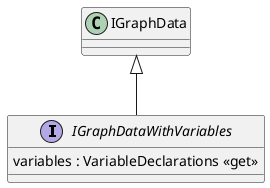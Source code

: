 @startuml
interface IGraphDataWithVariables {
    variables : VariableDeclarations <<get>>
}
IGraphData <|-- IGraphDataWithVariables
@enduml
